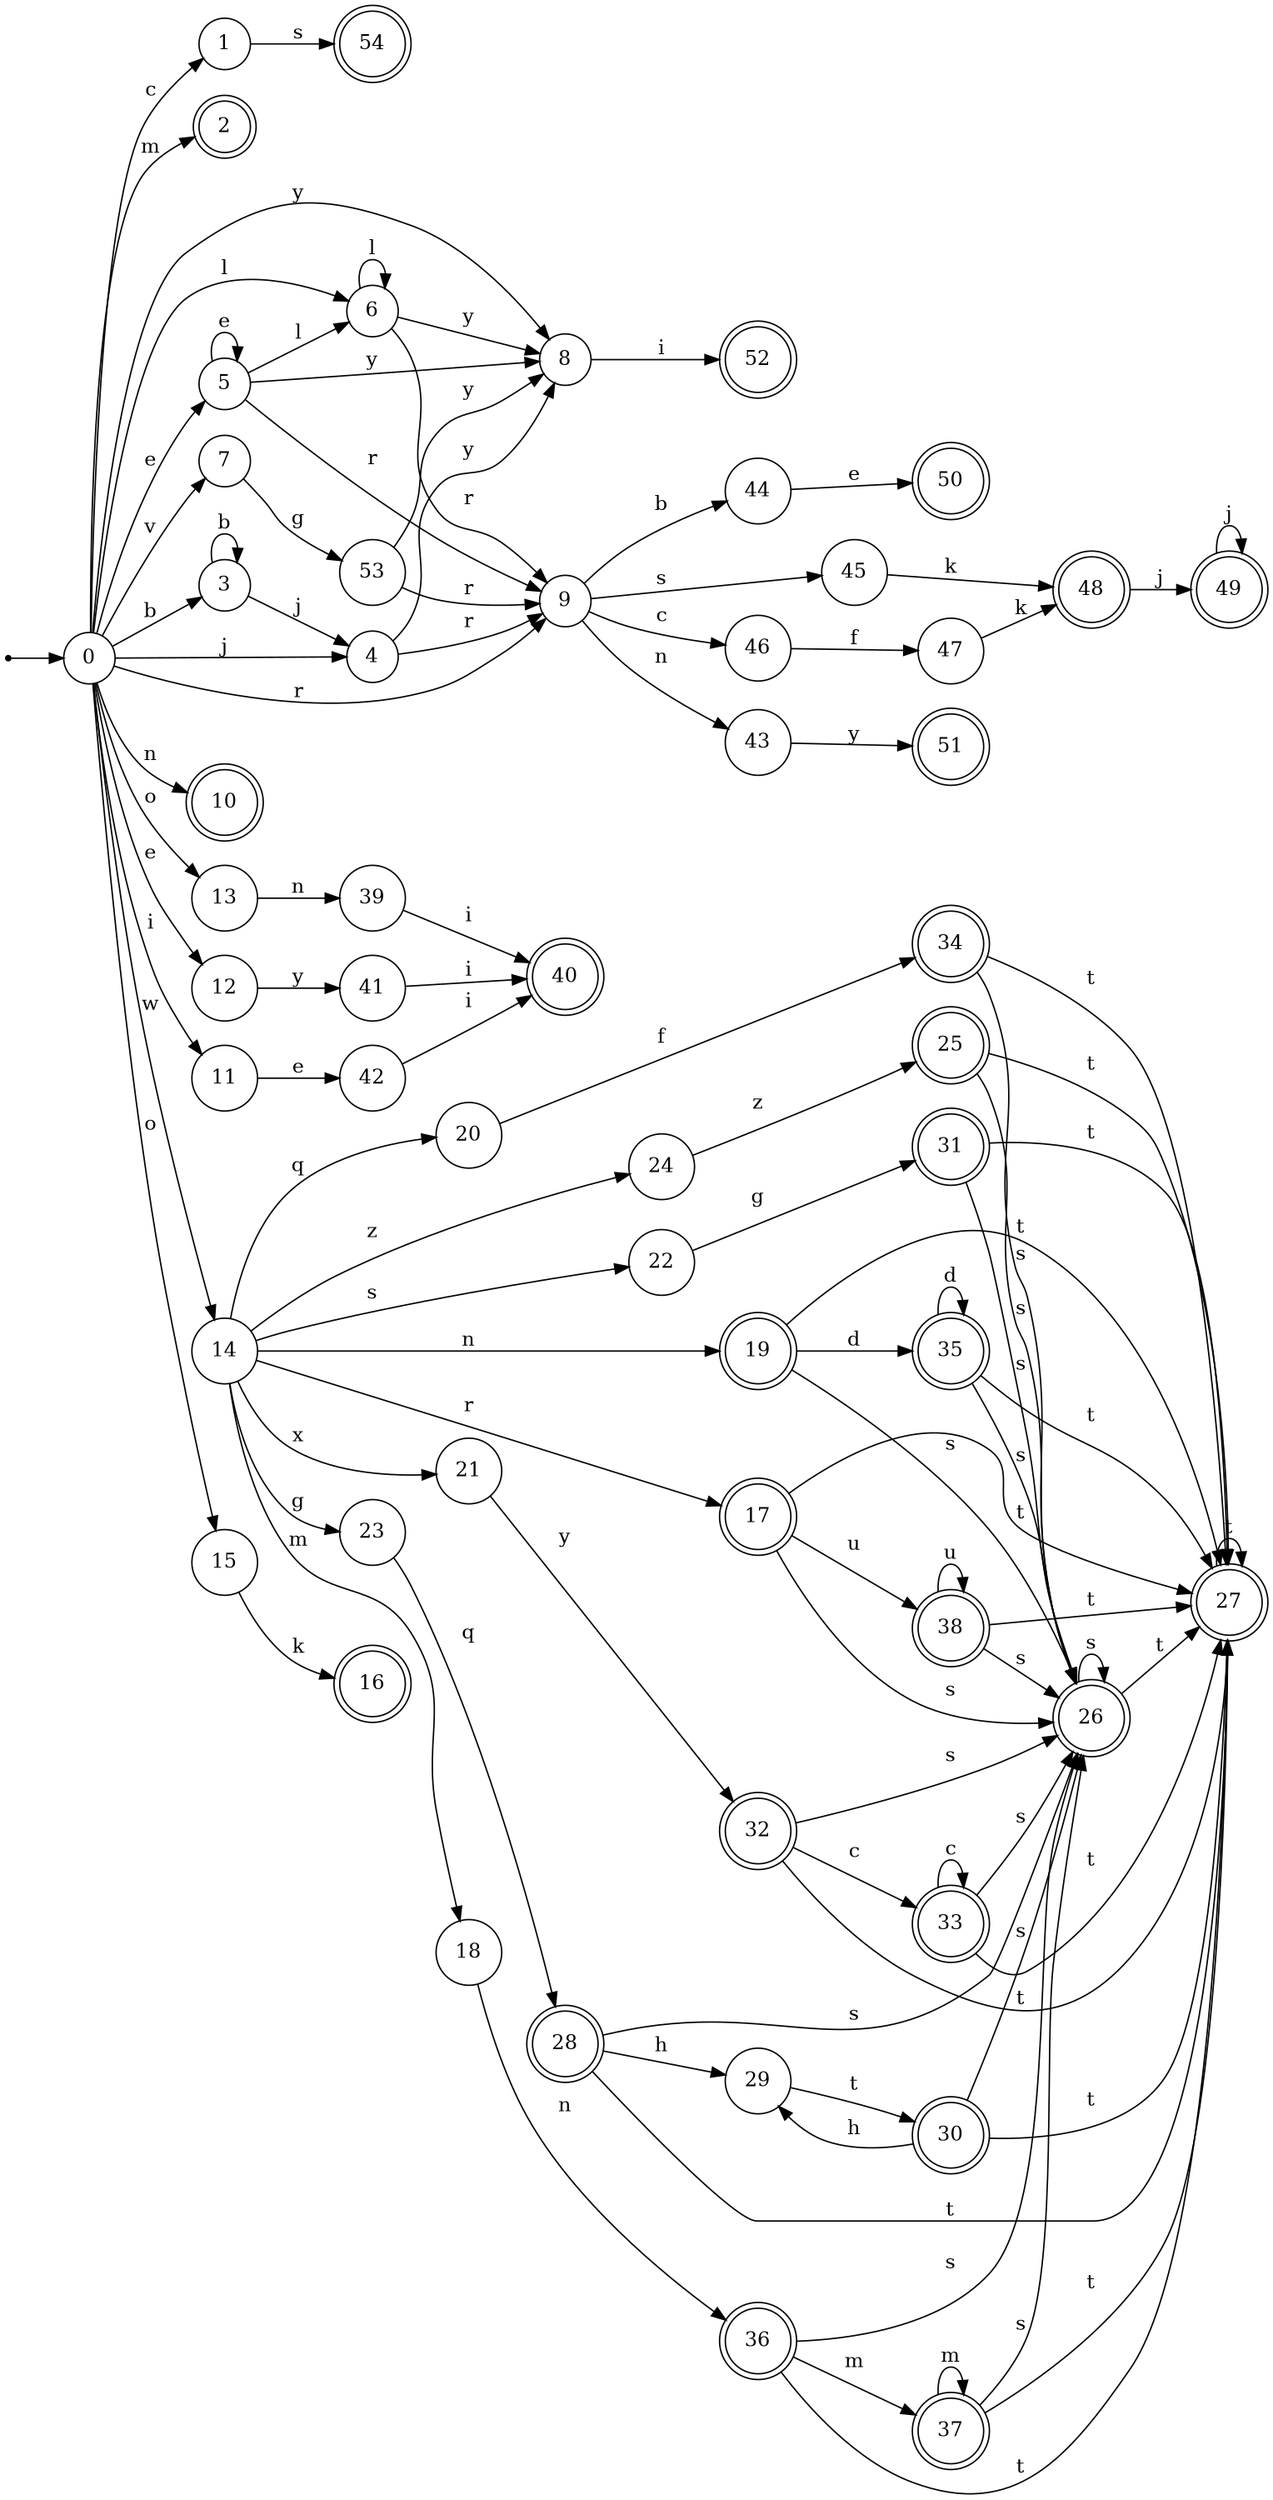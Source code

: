digraph finite_state_machine {
rankdir=LR;
size="20,20";
node [shape = point]; "dummy0"
node [shape = circle]; "0";
"dummy0" -> "0";
node [shape = circle]; "1";
node [shape = doublecircle]; "2";node [shape = circle]; "3";
node [shape = circle]; "4";
node [shape = circle]; "5";
node [shape = circle]; "6";
node [shape = circle]; "7";
node [shape = circle]; "8";
node [shape = circle]; "9";
node [shape = doublecircle]; "10";node [shape = circle]; "11";
node [shape = circle]; "12";
node [shape = circle]; "13";
node [shape = circle]; "14";
node [shape = circle]; "15";
node [shape = doublecircle]; "16";node [shape = doublecircle]; "17";node [shape = circle]; "18";
node [shape = doublecircle]; "19";node [shape = circle]; "20";
node [shape = circle]; "21";
node [shape = circle]; "22";
node [shape = circle]; "23";
node [shape = circle]; "24";
node [shape = doublecircle]; "25";node [shape = doublecircle]; "26";node [shape = doublecircle]; "27";node [shape = doublecircle]; "28";node [shape = circle]; "29";
node [shape = doublecircle]; "30";node [shape = doublecircle]; "31";node [shape = doublecircle]; "32";node [shape = doublecircle]; "33";node [shape = doublecircle]; "34";node [shape = doublecircle]; "35";node [shape = doublecircle]; "36";node [shape = doublecircle]; "37";node [shape = doublecircle]; "38";node [shape = circle]; "39";
node [shape = doublecircle]; "40";node [shape = circle]; "41";
node [shape = circle]; "42";
node [shape = circle]; "43";
node [shape = circle]; "44";
node [shape = circle]; "45";
node [shape = circle]; "46";
node [shape = circle]; "47";
node [shape = doublecircle]; "48";node [shape = doublecircle]; "49";node [shape = doublecircle]; "50";node [shape = doublecircle]; "51";node [shape = doublecircle]; "52";node [shape = circle]; "53";
node [shape = doublecircle]; "54";"0" -> "1" [label = "c"];
 "0" -> "2" [label = "m"];
 "0" -> "3" [label = "b"];
 "0" -> "4" [label = "j"];
 "0" -> "12" [label = "e"];
 "0" -> "5" [label = "e"];
 "0" -> "6" [label = "l"];
 "0" -> "7" [label = "v"];
 "0" -> "8" [label = "y"];
 "0" -> "9" [label = "r"];
 "0" -> "10" [label = "n"];
 "0" -> "11" [label = "i"];
 "0" -> "13" [label = "o"];
 "0" -> "15" [label = "o"];
 "0" -> "14" [label = "w"];
 "15" -> "16" [label = "k"];
 "14" -> "17" [label = "r"];
 "14" -> "18" [label = "m"];
 "14" -> "19" [label = "n"];
 "14" -> "20" [label = "q"];
 "14" -> "21" [label = "x"];
 "14" -> "22" [label = "s"];
 "14" -> "23" [label = "g"];
 "14" -> "24" [label = "z"];
 "24" -> "25" [label = "z"];
 "25" -> "26" [label = "s"];
 "25" -> "27" [label = "t"];
 "27" -> "27" [label = "t"];
 "26" -> "26" [label = "s"];
 "26" -> "27" [label = "t"];
 "23" -> "28" [label = "q"];
 "28" -> "29" [label = "h"];
 "28" -> "26" [label = "s"];
 "28" -> "27" [label = "t"];
 "29" -> "30" [label = "t"];
 "30" -> "29" [label = "h"];
 "30" -> "26" [label = "s"];
 "30" -> "27" [label = "t"];
 "22" -> "31" [label = "g"];
 "31" -> "26" [label = "s"];
 "31" -> "27" [label = "t"];
 "21" -> "32" [label = "y"];
 "32" -> "33" [label = "c"];
 "32" -> "26" [label = "s"];
 "32" -> "27" [label = "t"];
 "33" -> "33" [label = "c"];
 "33" -> "26" [label = "s"];
 "33" -> "27" [label = "t"];
 "20" -> "34" [label = "f"];
 "34" -> "26" [label = "s"];
 "34" -> "27" [label = "t"];
 "19" -> "35" [label = "d"];
 "19" -> "26" [label = "s"];
 "19" -> "27" [label = "t"];
 "35" -> "35" [label = "d"];
 "35" -> "26" [label = "s"];
 "35" -> "27" [label = "t"];
 "18" -> "36" [label = "n"];
 "36" -> "37" [label = "m"];
 "36" -> "26" [label = "s"];
 "36" -> "27" [label = "t"];
 "37" -> "37" [label = "m"];
 "37" -> "26" [label = "s"];
 "37" -> "27" [label = "t"];
 "17" -> "38" [label = "u"];
 "17" -> "26" [label = "s"];
 "17" -> "27" [label = "t"];
 "38" -> "38" [label = "u"];
 "38" -> "26" [label = "s"];
 "38" -> "27" [label = "t"];
 "13" -> "39" [label = "n"];
 "39" -> "40" [label = "i"];
 "12" -> "41" [label = "y"];
 "41" -> "40" [label = "i"];
 "11" -> "42" [label = "e"];
 "42" -> "40" [label = "i"];
 "9" -> "43" [label = "n"];
 "9" -> "44" [label = "b"];
 "9" -> "45" [label = "s"];
 "9" -> "46" [label = "c"];
 "46" -> "47" [label = "f"];
 "47" -> "48" [label = "k"];
 "48" -> "49" [label = "j"];
 "49" -> "49" [label = "j"];
 "45" -> "48" [label = "k"];
 "44" -> "50" [label = "e"];
 "43" -> "51" [label = "y"];
 "8" -> "52" [label = "i"];
 "7" -> "53" [label = "g"];
 "53" -> "8" [label = "y"];
 "53" -> "9" [label = "r"];
 "6" -> "6" [label = "l"];
 "6" -> "8" [label = "y"];
 "6" -> "9" [label = "r"];
 "5" -> "5" [label = "e"];
 "5" -> "6" [label = "l"];
 "5" -> "8" [label = "y"];
 "5" -> "9" [label = "r"];
 "4" -> "8" [label = "y"];
 "4" -> "9" [label = "r"];
 "3" -> "3" [label = "b"];
 "3" -> "4" [label = "j"];
 "1" -> "54" [label = "s"];
 }

